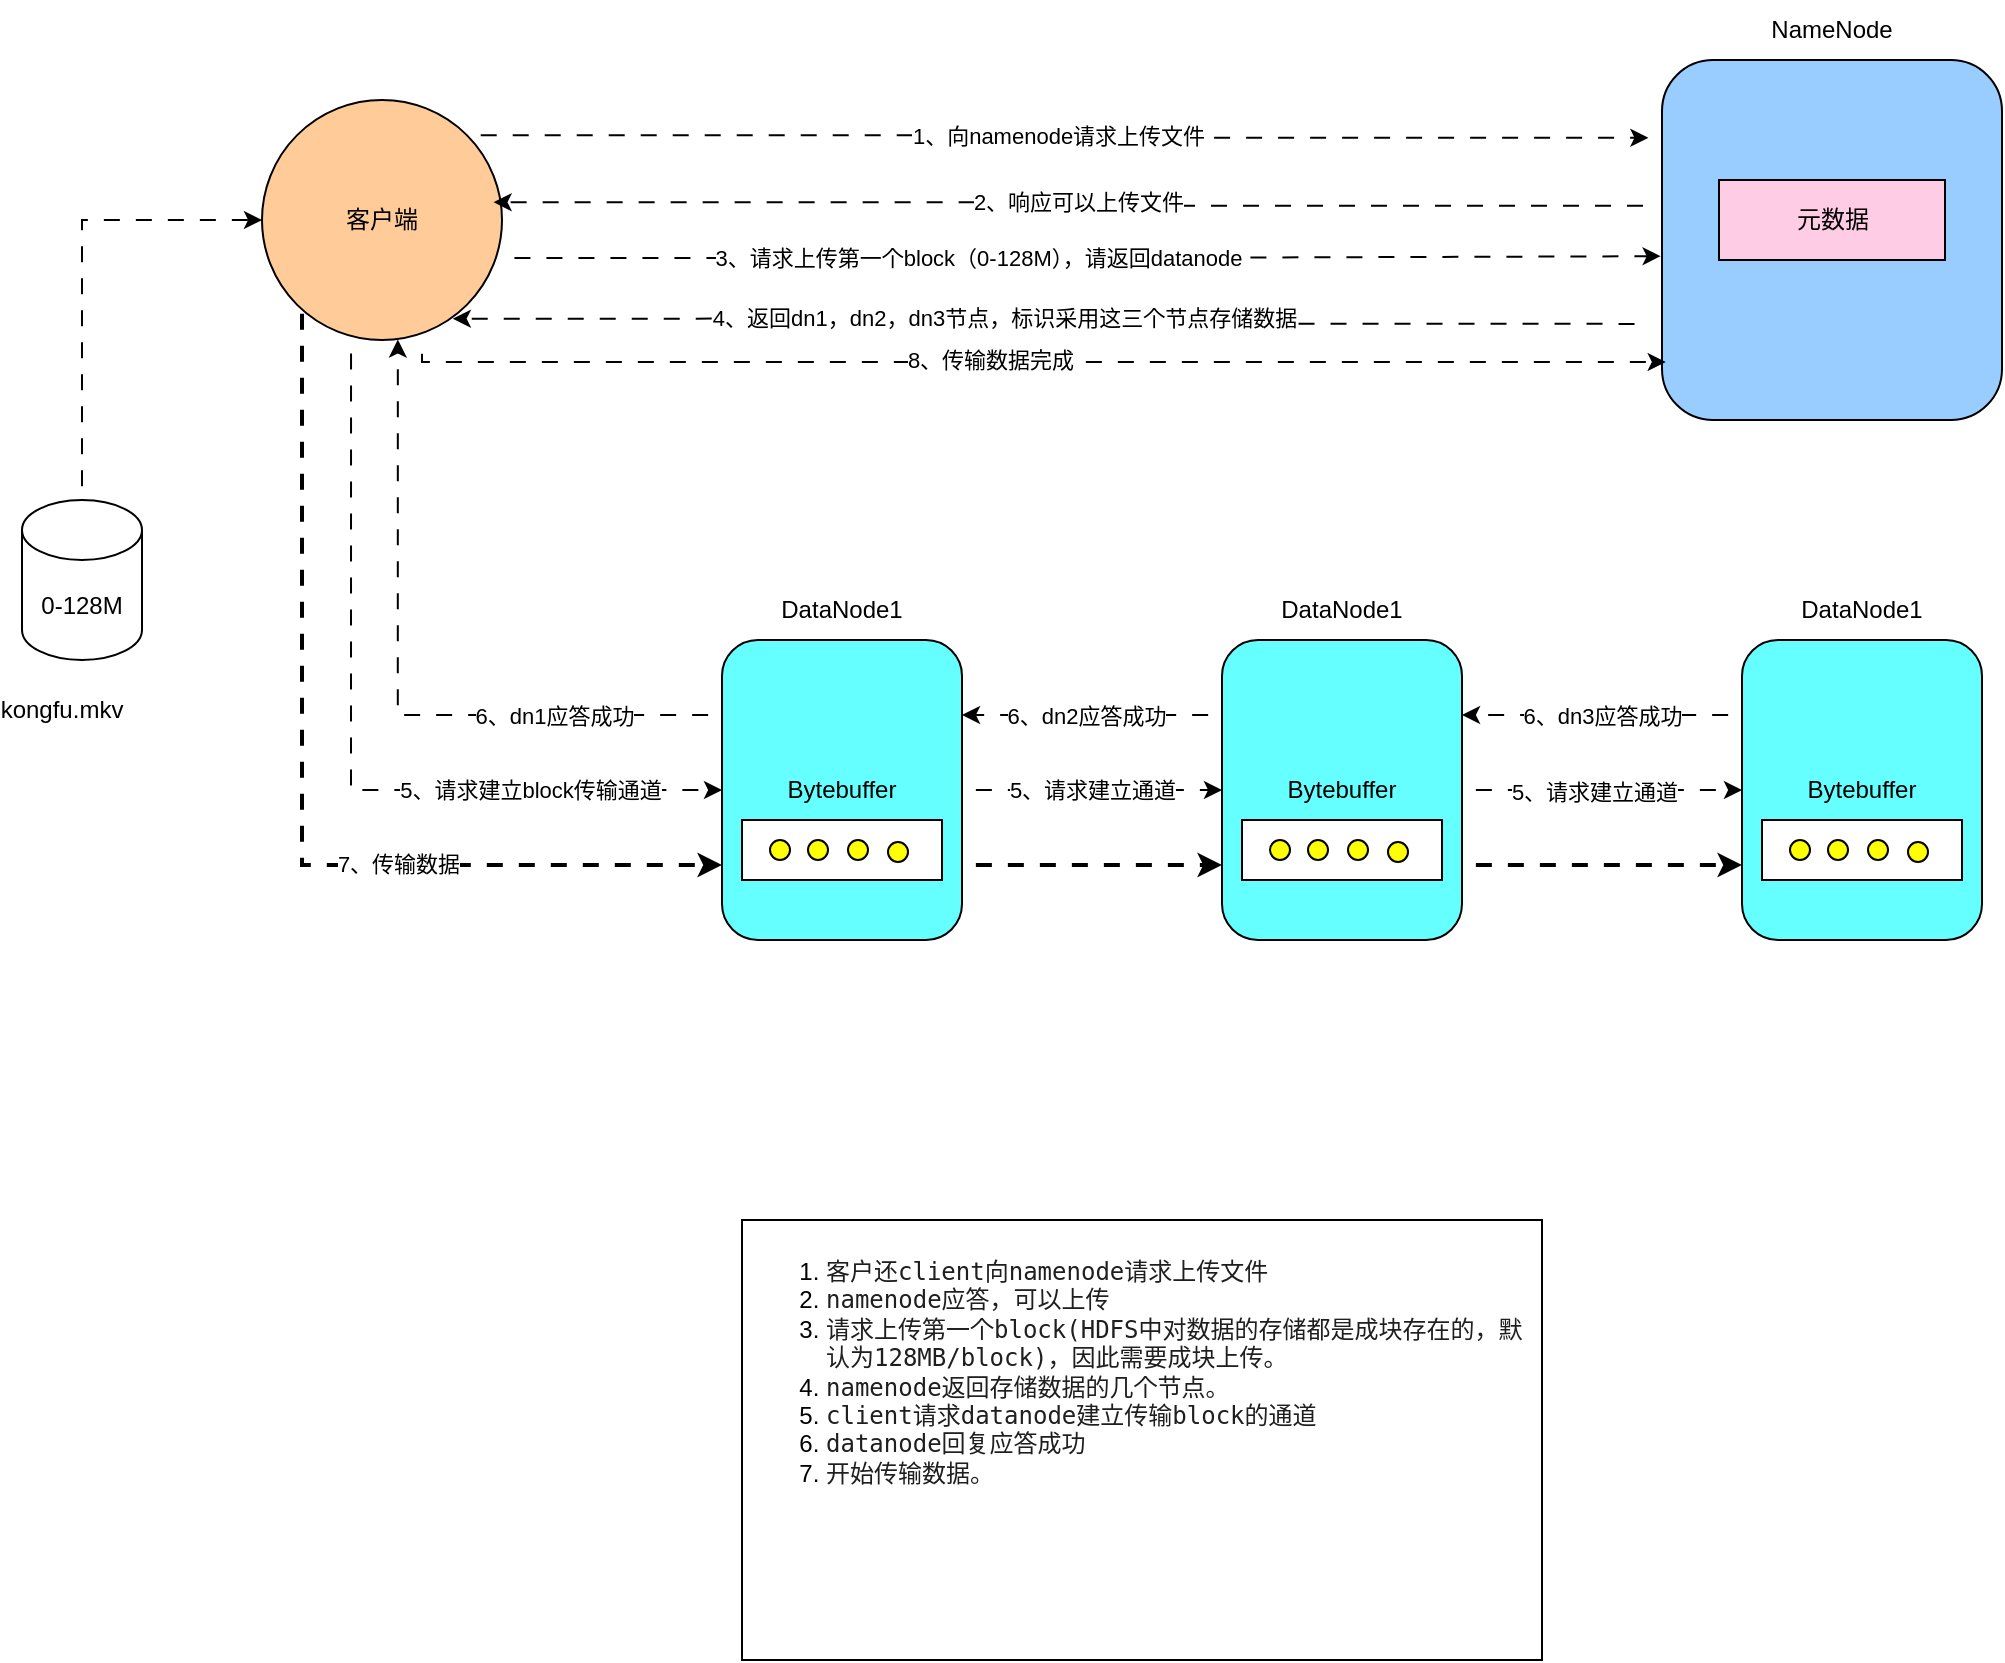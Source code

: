 <mxfile version="24.8.3" pages="4">
  <diagram name="HDFS的写数据流程" id="30qI9tqOHQ6r8G0XzgNk">
    <mxGraphModel dx="1669" dy="635" grid="1" gridSize="10" guides="1" tooltips="1" connect="1" arrows="1" fold="1" page="1" pageScale="1" pageWidth="827" pageHeight="1169" math="0" shadow="0">
      <root>
        <mxCell id="0" />
        <mxCell id="1" parent="0" />
        <mxCell id="wsTgYcDpY_YJnjC_EcBg-48" style="edgeStyle=orthogonalEdgeStyle;rounded=0;orthogonalLoop=1;jettySize=auto;html=1;exitX=0.371;exitY=0.998;exitDx=0;exitDy=0;entryX=0;entryY=0.5;entryDx=0;entryDy=0;flowAnimation=1;exitPerimeter=0;" edge="1" parent="1" source="wsTgYcDpY_YJnjC_EcBg-1" target="wsTgYcDpY_YJnjC_EcBg-13">
          <mxGeometry relative="1" as="geometry" />
        </mxCell>
        <mxCell id="wsTgYcDpY_YJnjC_EcBg-49" value="5、请求建立block传输通道" style="edgeLabel;html=1;align=center;verticalAlign=middle;resizable=0;points=[];" vertex="1" connectable="0" parent="wsTgYcDpY_YJnjC_EcBg-48">
          <mxGeometry x="0.245" y="1" relative="1" as="geometry">
            <mxPoint x="59" y="1" as="offset" />
          </mxGeometry>
        </mxCell>
        <mxCell id="wsTgYcDpY_YJnjC_EcBg-59" style="edgeStyle=orthogonalEdgeStyle;rounded=0;orthogonalLoop=1;jettySize=auto;html=1;exitX=0;exitY=1;exitDx=0;exitDy=0;entryX=0;entryY=0.75;entryDx=0;entryDy=0;flowAnimation=1;strokeWidth=2;" edge="1" parent="1" source="wsTgYcDpY_YJnjC_EcBg-1" target="wsTgYcDpY_YJnjC_EcBg-13">
          <mxGeometry relative="1" as="geometry">
            <Array as="points">
              <mxPoint x="10" y="242" />
              <mxPoint x="10" y="522" />
            </Array>
          </mxGeometry>
        </mxCell>
        <mxCell id="wsTgYcDpY_YJnjC_EcBg-60" value="7、传输数据" style="edgeLabel;html=1;align=center;verticalAlign=middle;resizable=0;points=[];" vertex="1" connectable="0" parent="wsTgYcDpY_YJnjC_EcBg-59">
          <mxGeometry x="0.342" y="1" relative="1" as="geometry">
            <mxPoint as="offset" />
          </mxGeometry>
        </mxCell>
        <mxCell id="wsTgYcDpY_YJnjC_EcBg-1" value="客户端" style="ellipse;whiteSpace=wrap;html=1;aspect=fixed;fillColor=#FFCC99;" vertex="1" parent="1">
          <mxGeometry x="-10" y="140" width="120" height="120" as="geometry" />
        </mxCell>
        <mxCell id="wsTgYcDpY_YJnjC_EcBg-7" value="2、响应可以上传文件" style="edgeStyle=orthogonalEdgeStyle;rounded=0;orthogonalLoop=1;jettySize=auto;html=1;flowAnimation=1;exitX=-0.015;exitY=0.405;exitDx=0;exitDy=0;exitPerimeter=0;entryX=0.965;entryY=0.426;entryDx=0;entryDy=0;entryPerimeter=0;" edge="1" parent="1" source="wsTgYcDpY_YJnjC_EcBg-2" target="wsTgYcDpY_YJnjC_EcBg-1">
          <mxGeometry relative="1" as="geometry">
            <mxPoint x="133" y="200" as="targetPoint" />
          </mxGeometry>
        </mxCell>
        <mxCell id="wsTgYcDpY_YJnjC_EcBg-10" style="edgeStyle=orthogonalEdgeStyle;rounded=0;orthogonalLoop=1;jettySize=auto;html=1;exitX=-0.04;exitY=0.733;exitDx=0;exitDy=0;exitPerimeter=0;entryX=0.795;entryY=0.911;entryDx=0;entryDy=0;entryPerimeter=0;flowAnimation=1;" edge="1" parent="1" source="wsTgYcDpY_YJnjC_EcBg-2" target="wsTgYcDpY_YJnjC_EcBg-1">
          <mxGeometry relative="1" as="geometry">
            <mxPoint x="100" y="259" as="targetPoint" />
          </mxGeometry>
        </mxCell>
        <mxCell id="wsTgYcDpY_YJnjC_EcBg-12" value="4、返回dn1，dn2，dn3节点，标识采用这三个节点存储数据" style="edgeLabel;html=1;align=center;verticalAlign=middle;resizable=0;points=[];" vertex="1" connectable="0" parent="wsTgYcDpY_YJnjC_EcBg-10">
          <mxGeometry x="0.581" y="-1" relative="1" as="geometry">
            <mxPoint x="149" as="offset" />
          </mxGeometry>
        </mxCell>
        <mxCell id="wsTgYcDpY_YJnjC_EcBg-2" value="" style="rounded=1;whiteSpace=wrap;html=1;fillColor=#99CCFF;glass=0;" vertex="1" parent="1">
          <mxGeometry x="690" y="120" width="170" height="180" as="geometry" />
        </mxCell>
        <mxCell id="wsTgYcDpY_YJnjC_EcBg-4" value="NameNode" style="text;html=1;align=center;verticalAlign=middle;whiteSpace=wrap;rounded=0;" vertex="1" parent="1">
          <mxGeometry x="745" y="90" width="60" height="30" as="geometry" />
        </mxCell>
        <mxCell id="wsTgYcDpY_YJnjC_EcBg-5" value="元数据" style="rounded=0;whiteSpace=wrap;html=1;fillColor=#FFCCE6;" vertex="1" parent="1">
          <mxGeometry x="718.5" y="180" width="113" height="40" as="geometry" />
        </mxCell>
        <mxCell id="wsTgYcDpY_YJnjC_EcBg-6" value="1、向namenode请求上传文件" style="edgeStyle=orthogonalEdgeStyle;rounded=0;orthogonalLoop=1;jettySize=auto;html=1;exitX=1;exitY=0;exitDx=0;exitDy=0;flowAnimation=1;entryX=-0.04;entryY=0.216;entryDx=0;entryDy=0;entryPerimeter=0;" edge="1" parent="1" source="wsTgYcDpY_YJnjC_EcBg-1" target="wsTgYcDpY_YJnjC_EcBg-2">
          <mxGeometry relative="1" as="geometry">
            <mxPoint x="630" y="170" as="targetPoint" />
          </mxGeometry>
        </mxCell>
        <mxCell id="wsTgYcDpY_YJnjC_EcBg-8" style="edgeStyle=orthogonalEdgeStyle;rounded=0;orthogonalLoop=1;jettySize=auto;html=1;exitX=0.994;exitY=0.658;exitDx=0;exitDy=0;entryX=-0.004;entryY=0.545;entryDx=0;entryDy=0;entryPerimeter=0;exitPerimeter=0;flowAnimation=1;" edge="1" parent="1" source="wsTgYcDpY_YJnjC_EcBg-1" target="wsTgYcDpY_YJnjC_EcBg-2">
          <mxGeometry relative="1" as="geometry" />
        </mxCell>
        <mxCell id="wsTgYcDpY_YJnjC_EcBg-9" value="3、请求上传第一个block（0-128M），请返回datanode" style="edgeLabel;html=1;align=center;verticalAlign=middle;resizable=0;points=[];" vertex="1" connectable="0" parent="wsTgYcDpY_YJnjC_EcBg-8">
          <mxGeometry x="-0.181" relative="1" as="geometry">
            <mxPoint as="offset" />
          </mxGeometry>
        </mxCell>
        <mxCell id="wsTgYcDpY_YJnjC_EcBg-25" value="" style="group" vertex="1" connectable="0" parent="1">
          <mxGeometry x="220" y="380" width="120" height="180" as="geometry" />
        </mxCell>
        <mxCell id="wsTgYcDpY_YJnjC_EcBg-13" value="" style="rounded=1;whiteSpace=wrap;html=1;fillColor=#66FFFF;" vertex="1" parent="wsTgYcDpY_YJnjC_EcBg-25">
          <mxGeometry y="30" width="120" height="150" as="geometry" />
        </mxCell>
        <mxCell id="wsTgYcDpY_YJnjC_EcBg-14" value="DataNode1" style="text;html=1;align=center;verticalAlign=middle;whiteSpace=wrap;rounded=0;" vertex="1" parent="wsTgYcDpY_YJnjC_EcBg-25">
          <mxGeometry x="30" width="60" height="30" as="geometry" />
        </mxCell>
        <mxCell id="wsTgYcDpY_YJnjC_EcBg-24" value="" style="group" vertex="1" connectable="0" parent="wsTgYcDpY_YJnjC_EcBg-25">
          <mxGeometry x="10" y="90" width="100" height="60" as="geometry" />
        </mxCell>
        <mxCell id="wsTgYcDpY_YJnjC_EcBg-22" value="" style="group" vertex="1" connectable="0" parent="wsTgYcDpY_YJnjC_EcBg-24">
          <mxGeometry y="30" width="100" height="30" as="geometry" />
        </mxCell>
        <mxCell id="wsTgYcDpY_YJnjC_EcBg-15" value="" style="rounded=0;whiteSpace=wrap;html=1;" vertex="1" parent="wsTgYcDpY_YJnjC_EcBg-22">
          <mxGeometry width="100" height="30" as="geometry" />
        </mxCell>
        <mxCell id="wsTgYcDpY_YJnjC_EcBg-16" value="" style="ellipse;whiteSpace=wrap;html=1;aspect=fixed;fillColor=#FFFF00;" vertex="1" parent="wsTgYcDpY_YJnjC_EcBg-22">
          <mxGeometry x="14" y="10" width="10" height="10" as="geometry" />
        </mxCell>
        <mxCell id="wsTgYcDpY_YJnjC_EcBg-17" value="" style="ellipse;whiteSpace=wrap;html=1;aspect=fixed;fillColor=#FFFF00;" vertex="1" parent="wsTgYcDpY_YJnjC_EcBg-22">
          <mxGeometry x="33" y="10" width="10" height="10" as="geometry" />
        </mxCell>
        <mxCell id="wsTgYcDpY_YJnjC_EcBg-18" value="" style="ellipse;whiteSpace=wrap;html=1;aspect=fixed;fillColor=#FFFF00;" vertex="1" parent="wsTgYcDpY_YJnjC_EcBg-22">
          <mxGeometry x="53" y="10" width="10" height="10" as="geometry" />
        </mxCell>
        <mxCell id="wsTgYcDpY_YJnjC_EcBg-19" value="" style="ellipse;whiteSpace=wrap;html=1;aspect=fixed;fillColor=#FFFF00;" vertex="1" parent="wsTgYcDpY_YJnjC_EcBg-22">
          <mxGeometry x="73" y="11" width="10" height="10" as="geometry" />
        </mxCell>
        <mxCell id="wsTgYcDpY_YJnjC_EcBg-23" value="Bytebuffer" style="text;html=1;align=center;verticalAlign=middle;whiteSpace=wrap;rounded=0;" vertex="1" parent="wsTgYcDpY_YJnjC_EcBg-24">
          <mxGeometry x="20" width="60" height="30" as="geometry" />
        </mxCell>
        <mxCell id="wsTgYcDpY_YJnjC_EcBg-26" value="" style="group" vertex="1" connectable="0" parent="1">
          <mxGeometry x="470" y="380" width="120" height="180" as="geometry" />
        </mxCell>
        <mxCell id="wsTgYcDpY_YJnjC_EcBg-27" value="" style="rounded=1;whiteSpace=wrap;html=1;fillColor=#66FFFF;" vertex="1" parent="wsTgYcDpY_YJnjC_EcBg-26">
          <mxGeometry y="30" width="120" height="150" as="geometry" />
        </mxCell>
        <mxCell id="wsTgYcDpY_YJnjC_EcBg-28" value="DataNode1" style="text;html=1;align=center;verticalAlign=middle;whiteSpace=wrap;rounded=0;" vertex="1" parent="wsTgYcDpY_YJnjC_EcBg-26">
          <mxGeometry x="30" width="60" height="30" as="geometry" />
        </mxCell>
        <mxCell id="wsTgYcDpY_YJnjC_EcBg-29" value="" style="group" vertex="1" connectable="0" parent="wsTgYcDpY_YJnjC_EcBg-26">
          <mxGeometry x="10" y="90" width="100" height="60" as="geometry" />
        </mxCell>
        <mxCell id="wsTgYcDpY_YJnjC_EcBg-30" value="" style="group" vertex="1" connectable="0" parent="wsTgYcDpY_YJnjC_EcBg-29">
          <mxGeometry y="30" width="100" height="30" as="geometry" />
        </mxCell>
        <mxCell id="wsTgYcDpY_YJnjC_EcBg-31" value="" style="rounded=0;whiteSpace=wrap;html=1;" vertex="1" parent="wsTgYcDpY_YJnjC_EcBg-30">
          <mxGeometry width="100" height="30" as="geometry" />
        </mxCell>
        <mxCell id="wsTgYcDpY_YJnjC_EcBg-32" value="" style="ellipse;whiteSpace=wrap;html=1;aspect=fixed;fillColor=#FFFF00;" vertex="1" parent="wsTgYcDpY_YJnjC_EcBg-30">
          <mxGeometry x="14" y="10" width="10" height="10" as="geometry" />
        </mxCell>
        <mxCell id="wsTgYcDpY_YJnjC_EcBg-33" value="" style="ellipse;whiteSpace=wrap;html=1;aspect=fixed;fillColor=#FFFF00;" vertex="1" parent="wsTgYcDpY_YJnjC_EcBg-30">
          <mxGeometry x="33" y="10" width="10" height="10" as="geometry" />
        </mxCell>
        <mxCell id="wsTgYcDpY_YJnjC_EcBg-34" value="" style="ellipse;whiteSpace=wrap;html=1;aspect=fixed;fillColor=#FFFF00;" vertex="1" parent="wsTgYcDpY_YJnjC_EcBg-30">
          <mxGeometry x="53" y="10" width="10" height="10" as="geometry" />
        </mxCell>
        <mxCell id="wsTgYcDpY_YJnjC_EcBg-35" value="" style="ellipse;whiteSpace=wrap;html=1;aspect=fixed;fillColor=#FFFF00;" vertex="1" parent="wsTgYcDpY_YJnjC_EcBg-30">
          <mxGeometry x="73" y="11" width="10" height="10" as="geometry" />
        </mxCell>
        <mxCell id="wsTgYcDpY_YJnjC_EcBg-36" value="Bytebuffer" style="text;html=1;align=center;verticalAlign=middle;whiteSpace=wrap;rounded=0;" vertex="1" parent="wsTgYcDpY_YJnjC_EcBg-29">
          <mxGeometry x="20" width="60" height="30" as="geometry" />
        </mxCell>
        <mxCell id="wsTgYcDpY_YJnjC_EcBg-37" value="" style="group" vertex="1" connectable="0" parent="1">
          <mxGeometry x="730" y="380" width="120" height="180" as="geometry" />
        </mxCell>
        <mxCell id="wsTgYcDpY_YJnjC_EcBg-38" value="" style="rounded=1;whiteSpace=wrap;html=1;fillColor=#66FFFF;" vertex="1" parent="wsTgYcDpY_YJnjC_EcBg-37">
          <mxGeometry y="30" width="120" height="150" as="geometry" />
        </mxCell>
        <mxCell id="wsTgYcDpY_YJnjC_EcBg-39" value="DataNode1" style="text;html=1;align=center;verticalAlign=middle;whiteSpace=wrap;rounded=0;" vertex="1" parent="wsTgYcDpY_YJnjC_EcBg-37">
          <mxGeometry x="30" width="60" height="30" as="geometry" />
        </mxCell>
        <mxCell id="wsTgYcDpY_YJnjC_EcBg-40" value="" style="group" vertex="1" connectable="0" parent="wsTgYcDpY_YJnjC_EcBg-37">
          <mxGeometry x="10" y="90" width="100" height="60" as="geometry" />
        </mxCell>
        <mxCell id="wsTgYcDpY_YJnjC_EcBg-41" value="" style="group" vertex="1" connectable="0" parent="wsTgYcDpY_YJnjC_EcBg-40">
          <mxGeometry y="30" width="100" height="30" as="geometry" />
        </mxCell>
        <mxCell id="wsTgYcDpY_YJnjC_EcBg-42" value="" style="rounded=0;whiteSpace=wrap;html=1;" vertex="1" parent="wsTgYcDpY_YJnjC_EcBg-41">
          <mxGeometry width="100" height="30" as="geometry" />
        </mxCell>
        <mxCell id="wsTgYcDpY_YJnjC_EcBg-43" value="" style="ellipse;whiteSpace=wrap;html=1;aspect=fixed;fillColor=#FFFF00;" vertex="1" parent="wsTgYcDpY_YJnjC_EcBg-41">
          <mxGeometry x="14" y="10" width="10" height="10" as="geometry" />
        </mxCell>
        <mxCell id="wsTgYcDpY_YJnjC_EcBg-44" value="" style="ellipse;whiteSpace=wrap;html=1;aspect=fixed;fillColor=#FFFF00;" vertex="1" parent="wsTgYcDpY_YJnjC_EcBg-41">
          <mxGeometry x="33" y="10" width="10" height="10" as="geometry" />
        </mxCell>
        <mxCell id="wsTgYcDpY_YJnjC_EcBg-45" value="" style="ellipse;whiteSpace=wrap;html=1;aspect=fixed;fillColor=#FFFF00;" vertex="1" parent="wsTgYcDpY_YJnjC_EcBg-41">
          <mxGeometry x="53" y="10" width="10" height="10" as="geometry" />
        </mxCell>
        <mxCell id="wsTgYcDpY_YJnjC_EcBg-46" value="" style="ellipse;whiteSpace=wrap;html=1;aspect=fixed;fillColor=#FFFF00;" vertex="1" parent="wsTgYcDpY_YJnjC_EcBg-41">
          <mxGeometry x="73" y="11" width="10" height="10" as="geometry" />
        </mxCell>
        <mxCell id="wsTgYcDpY_YJnjC_EcBg-47" value="Bytebuffer" style="text;html=1;align=center;verticalAlign=middle;whiteSpace=wrap;rounded=0;" vertex="1" parent="wsTgYcDpY_YJnjC_EcBg-40">
          <mxGeometry x="20" width="60" height="30" as="geometry" />
        </mxCell>
        <mxCell id="wsTgYcDpY_YJnjC_EcBg-50" value="5、请求建立通道" style="edgeStyle=orthogonalEdgeStyle;rounded=0;orthogonalLoop=1;jettySize=auto;html=1;exitX=1;exitY=0.5;exitDx=0;exitDy=0;entryX=0;entryY=0.5;entryDx=0;entryDy=0;flowAnimation=1;" edge="1" parent="1" source="wsTgYcDpY_YJnjC_EcBg-13" target="wsTgYcDpY_YJnjC_EcBg-27">
          <mxGeometry relative="1" as="geometry" />
        </mxCell>
        <mxCell id="wsTgYcDpY_YJnjC_EcBg-51" style="edgeStyle=orthogonalEdgeStyle;rounded=0;orthogonalLoop=1;jettySize=auto;html=1;exitX=1;exitY=0.5;exitDx=0;exitDy=0;entryX=0;entryY=0.5;entryDx=0;entryDy=0;flowAnimation=1;" edge="1" parent="1" source="wsTgYcDpY_YJnjC_EcBg-27" target="wsTgYcDpY_YJnjC_EcBg-38">
          <mxGeometry relative="1" as="geometry" />
        </mxCell>
        <mxCell id="wsTgYcDpY_YJnjC_EcBg-52" value="5、请求建立通道" style="edgeLabel;html=1;align=center;verticalAlign=middle;resizable=0;points=[];" vertex="1" connectable="0" parent="wsTgYcDpY_YJnjC_EcBg-51">
          <mxGeometry x="-0.054" y="-1" relative="1" as="geometry">
            <mxPoint as="offset" />
          </mxGeometry>
        </mxCell>
        <mxCell id="wsTgYcDpY_YJnjC_EcBg-53" style="edgeStyle=orthogonalEdgeStyle;rounded=0;orthogonalLoop=1;jettySize=auto;html=1;exitX=0;exitY=0.25;exitDx=0;exitDy=0;entryX=0.566;entryY=0.998;entryDx=0;entryDy=0;entryPerimeter=0;flowAnimation=1;" edge="1" parent="1" source="wsTgYcDpY_YJnjC_EcBg-13" target="wsTgYcDpY_YJnjC_EcBg-1">
          <mxGeometry relative="1" as="geometry" />
        </mxCell>
        <mxCell id="wsTgYcDpY_YJnjC_EcBg-54" value="6、dn1应答成功" style="edgeLabel;html=1;align=center;verticalAlign=middle;resizable=0;points=[];" vertex="1" connectable="0" parent="wsTgYcDpY_YJnjC_EcBg-53">
          <mxGeometry x="-0.325" relative="1" as="geometry">
            <mxPoint x="34" as="offset" />
          </mxGeometry>
        </mxCell>
        <mxCell id="wsTgYcDpY_YJnjC_EcBg-55" style="edgeStyle=orthogonalEdgeStyle;rounded=0;orthogonalLoop=1;jettySize=auto;html=1;exitX=0;exitY=0.25;exitDx=0;exitDy=0;entryX=1;entryY=0.25;entryDx=0;entryDy=0;flowAnimation=1;" edge="1" parent="1" source="wsTgYcDpY_YJnjC_EcBg-27" target="wsTgYcDpY_YJnjC_EcBg-13">
          <mxGeometry relative="1" as="geometry" />
        </mxCell>
        <mxCell id="wsTgYcDpY_YJnjC_EcBg-56" value="6、dn2应答成功" style="edgeLabel;html=1;align=center;verticalAlign=middle;resizable=0;points=[];" vertex="1" connectable="0" parent="wsTgYcDpY_YJnjC_EcBg-55">
          <mxGeometry x="0.055" relative="1" as="geometry">
            <mxPoint as="offset" />
          </mxGeometry>
        </mxCell>
        <mxCell id="wsTgYcDpY_YJnjC_EcBg-57" style="edgeStyle=orthogonalEdgeStyle;rounded=0;orthogonalLoop=1;jettySize=auto;html=1;exitX=0;exitY=0.25;exitDx=0;exitDy=0;entryX=1;entryY=0.25;entryDx=0;entryDy=0;flowAnimation=1;" edge="1" parent="1" source="wsTgYcDpY_YJnjC_EcBg-38" target="wsTgYcDpY_YJnjC_EcBg-27">
          <mxGeometry relative="1" as="geometry" />
        </mxCell>
        <mxCell id="wsTgYcDpY_YJnjC_EcBg-58" value="6、dn3应答成功" style="edgeLabel;html=1;align=center;verticalAlign=middle;resizable=0;points=[];" vertex="1" connectable="0" parent="wsTgYcDpY_YJnjC_EcBg-57">
          <mxGeometry x="0.004" relative="1" as="geometry">
            <mxPoint as="offset" />
          </mxGeometry>
        </mxCell>
        <mxCell id="wsTgYcDpY_YJnjC_EcBg-61" style="edgeStyle=orthogonalEdgeStyle;rounded=0;orthogonalLoop=1;jettySize=auto;html=1;exitX=1;exitY=0.75;exitDx=0;exitDy=0;entryX=0;entryY=0.75;entryDx=0;entryDy=0;flowAnimation=1;strokeWidth=2;" edge="1" parent="1" source="wsTgYcDpY_YJnjC_EcBg-13" target="wsTgYcDpY_YJnjC_EcBg-27">
          <mxGeometry relative="1" as="geometry" />
        </mxCell>
        <mxCell id="wsTgYcDpY_YJnjC_EcBg-62" style="edgeStyle=orthogonalEdgeStyle;rounded=0;orthogonalLoop=1;jettySize=auto;html=1;exitX=1;exitY=0.75;exitDx=0;exitDy=0;entryX=0;entryY=0.75;entryDx=0;entryDy=0;flowAnimation=1;strokeWidth=2;" edge="1" parent="1" source="wsTgYcDpY_YJnjC_EcBg-27" target="wsTgYcDpY_YJnjC_EcBg-38">
          <mxGeometry relative="1" as="geometry" />
        </mxCell>
        <mxCell id="wsTgYcDpY_YJnjC_EcBg-65" style="edgeStyle=orthogonalEdgeStyle;rounded=0;orthogonalLoop=1;jettySize=auto;html=1;entryX=0.011;entryY=0.839;entryDx=0;entryDy=0;entryPerimeter=0;flowAnimation=1;" edge="1" parent="1" target="wsTgYcDpY_YJnjC_EcBg-2">
          <mxGeometry relative="1" as="geometry">
            <mxPoint x="70" y="260" as="sourcePoint" />
            <Array as="points">
              <mxPoint x="70" y="271" />
            </Array>
          </mxGeometry>
        </mxCell>
        <mxCell id="wsTgYcDpY_YJnjC_EcBg-66" value="8、传输数据完成" style="edgeLabel;html=1;align=center;verticalAlign=middle;resizable=0;points=[];" vertex="1" connectable="0" parent="wsTgYcDpY_YJnjC_EcBg-65">
          <mxGeometry x="-0.069" y="1" relative="1" as="geometry">
            <mxPoint as="offset" />
          </mxGeometry>
        </mxCell>
        <mxCell id="wsTgYcDpY_YJnjC_EcBg-68" value="&lt;ol&gt;&lt;li&gt;&lt;span style=&quot;color: rgb(31, 31, 31); font-family: monospace; white-space-collapse: preserve; background-color: rgb(255, 255, 255);&quot;&gt;客户还client向namenode请求上传文件&lt;/span&gt;&lt;/li&gt;&lt;li&gt;&lt;span style=&quot;color: rgb(31, 31, 31); font-family: monospace; white-space-collapse: preserve; background-color: rgb(255, 255, 255);&quot;&gt;namenode应答，可以上传&lt;/span&gt;&lt;/li&gt;&lt;li&gt;&lt;span style=&quot;color: rgb(31, 31, 31); font-family: monospace; white-space-collapse: preserve; background-color: rgb(255, 255, 255);&quot;&gt;请求上传第一个block(HDFS中对数据的存储都是成块存在的，默认为128MB/block)，因此需要成块上传。&lt;/span&gt;&lt;/li&gt;&lt;li&gt;&lt;span style=&quot;color: rgb(31, 31, 31); font-family: monospace; white-space-collapse: preserve; background-color: rgb(255, 255, 255);&quot;&gt;namenode返回存储数据的几个节点。&lt;/span&gt;&lt;/li&gt;&lt;li&gt;&lt;span style=&quot;color: rgb(31, 31, 31); font-family: monospace; white-space-collapse: preserve; background-color: rgb(255, 255, 255);&quot;&gt;client请求datanode建立传输block的通道&lt;/span&gt;&lt;/li&gt;&lt;li&gt;&lt;span style=&quot;color: rgb(31, 31, 31); font-family: monospace; white-space-collapse: preserve; background-color: rgb(255, 255, 255);&quot;&gt;datanode回复应答成功&lt;/span&gt;&lt;/li&gt;&lt;li&gt;&lt;span style=&quot;color: rgb(31, 31, 31); font-family: monospace; white-space-collapse: preserve; background-color: rgb(255, 255, 255);&quot;&gt;开始传输数据。&lt;/span&gt;&lt;/li&gt;&lt;/ol&gt;" style="rounded=0;whiteSpace=wrap;html=1;align=left;verticalAlign=top;" vertex="1" parent="1">
          <mxGeometry x="230" y="700" width="400" height="220" as="geometry" />
        </mxCell>
        <mxCell id="vX-ApJSKbwfmNeFZAbA2-3" style="edgeStyle=orthogonalEdgeStyle;rounded=0;orthogonalLoop=1;jettySize=auto;html=1;exitX=0.5;exitY=0;exitDx=0;exitDy=0;exitPerimeter=0;entryX=0;entryY=0.5;entryDx=0;entryDy=0;flowAnimation=1;" edge="1" parent="1" source="vX-ApJSKbwfmNeFZAbA2-1" target="wsTgYcDpY_YJnjC_EcBg-1">
          <mxGeometry relative="1" as="geometry" />
        </mxCell>
        <mxCell id="vX-ApJSKbwfmNeFZAbA2-1" value="0-128M" style="shape=cylinder3;whiteSpace=wrap;html=1;boundedLbl=1;backgroundOutline=1;size=15;" vertex="1" parent="1">
          <mxGeometry x="-130" y="340" width="60" height="80" as="geometry" />
        </mxCell>
        <mxCell id="vX-ApJSKbwfmNeFZAbA2-2" value="kongfu.mkv" style="text;html=1;align=center;verticalAlign=middle;whiteSpace=wrap;rounded=0;" vertex="1" parent="1">
          <mxGeometry x="-140" y="430" width="60" height="30" as="geometry" />
        </mxCell>
      </root>
    </mxGraphModel>
  </diagram>
  <diagram id="ITu3VZeaD_9h_fFYPMyV" name="HDFS读数据流程">
    <mxGraphModel dx="1795" dy="730" grid="1" gridSize="10" guides="1" tooltips="1" connect="1" arrows="1" fold="1" page="1" pageScale="1" pageWidth="827" pageHeight="1169" math="0" shadow="0">
      <root>
        <mxCell id="0" />
        <mxCell id="1" parent="0" />
        <mxCell id="vjH1uIrPbXN-jgsNAaKs-26" style="edgeStyle=orthogonalEdgeStyle;rounded=0;orthogonalLoop=1;jettySize=auto;html=1;exitX=0.5;exitY=1;exitDx=0;exitDy=0;entryX=0;entryY=0.5;entryDx=0;entryDy=0;flowAnimation=1;" edge="1" parent="1" source="uXtGGjbUm-yFPHU-ePEq-1" target="vjH1uIrPbXN-jgsNAaKs-2">
          <mxGeometry relative="1" as="geometry" />
        </mxCell>
        <mxCell id="vjH1uIrPbXN-jgsNAaKs-27" value="3、请求读数据blk_1" style="edgeLabel;html=1;align=center;verticalAlign=middle;resizable=0;points=[];" vertex="1" connectable="0" parent="vjH1uIrPbXN-jgsNAaKs-26">
          <mxGeometry x="0.487" y="-1" relative="1" as="geometry">
            <mxPoint x="11" y="-6" as="offset" />
          </mxGeometry>
        </mxCell>
        <mxCell id="vjH1uIrPbXN-jgsNAaKs-31" style="edgeStyle=orthogonalEdgeStyle;rounded=0;orthogonalLoop=1;jettySize=auto;html=1;exitX=1;exitY=1;exitDx=0;exitDy=0;entryX=0;entryY=0.25;entryDx=0;entryDy=0;flowAnimation=1;" edge="1" parent="1" source="uXtGGjbUm-yFPHU-ePEq-1" target="vjH1uIrPbXN-jgsNAaKs-16">
          <mxGeometry relative="1" as="geometry">
            <Array as="points">
              <mxPoint x="370" y="240" />
              <mxPoint x="370" y="438" />
            </Array>
          </mxGeometry>
        </mxCell>
        <mxCell id="vjH1uIrPbXN-jgsNAaKs-32" value="5、请求读数据blk_2" style="edgeLabel;html=1;align=center;verticalAlign=middle;resizable=0;points=[];" vertex="1" connectable="0" parent="vjH1uIrPbXN-jgsNAaKs-31">
          <mxGeometry x="0.257" relative="1" as="geometry">
            <mxPoint x="50" y="91" as="offset" />
          </mxGeometry>
        </mxCell>
        <mxCell id="uXtGGjbUm-yFPHU-ePEq-1" value="客户端" style="ellipse;whiteSpace=wrap;html=1;aspect=fixed;fillColor=#FFCC99;" vertex="1" parent="1">
          <mxGeometry x="-20" y="120" width="140" height="140" as="geometry" />
        </mxCell>
        <mxCell id="OkiI32mgPTWYSabBzV8b-1" value="" style="rounded=1;whiteSpace=wrap;html=1;fillColor=#CCE5FF;" vertex="1" parent="1">
          <mxGeometry x="480" y="120" width="270" height="160" as="geometry" />
        </mxCell>
        <mxCell id="vjH1uIrPbXN-jgsNAaKs-20" style="edgeStyle=orthogonalEdgeStyle;rounded=0;orthogonalLoop=1;jettySize=auto;html=1;exitX=0.5;exitY=0;exitDx=0;exitDy=0;exitPerimeter=0;entryX=0;entryY=0.5;entryDx=0;entryDy=0;flowAnimation=1;" edge="1" parent="1" source="OkiI32mgPTWYSabBzV8b-2" target="uXtGGjbUm-yFPHU-ePEq-1">
          <mxGeometry relative="1" as="geometry" />
        </mxCell>
        <mxCell id="OkiI32mgPTWYSabBzV8b-2" value="0-128M" style="shape=cylinder3;whiteSpace=wrap;html=1;boundedLbl=1;backgroundOutline=1;size=15;" vertex="1" parent="1">
          <mxGeometry x="-130" y="340" width="60" height="80" as="geometry" />
        </mxCell>
        <mxCell id="OkiI32mgPTWYSabBzV8b-3" value="1、请求下载文件/user/bduser/kongfu.mkv" style="edgeStyle=orthogonalEdgeStyle;rounded=0;orthogonalLoop=1;jettySize=auto;html=1;exitX=1;exitY=0;exitDx=0;exitDy=0;entryX=-0.008;entryY=0.125;entryDx=0;entryDy=0;entryPerimeter=0;flowAnimation=1;" edge="1" parent="1" source="uXtGGjbUm-yFPHU-ePEq-1" target="OkiI32mgPTWYSabBzV8b-1">
          <mxGeometry relative="1" as="geometry" />
        </mxCell>
        <mxCell id="OkiI32mgPTWYSabBzV8b-4" value="2、返回目标文件的元数据" style="edgeStyle=orthogonalEdgeStyle;rounded=0;orthogonalLoop=1;jettySize=auto;html=1;exitX=0;exitY=0.5;exitDx=0;exitDy=0;entryX=1.014;entryY=0.571;entryDx=0;entryDy=0;entryPerimeter=0;flowAnimation=1;" edge="1" parent="1" source="OkiI32mgPTWYSabBzV8b-1" target="uXtGGjbUm-yFPHU-ePEq-1">
          <mxGeometry relative="1" as="geometry" />
        </mxCell>
        <mxCell id="OkiI32mgPTWYSabBzV8b-5" value="NameNode" style="text;html=1;align=center;verticalAlign=middle;whiteSpace=wrap;rounded=0;" vertex="1" parent="1">
          <mxGeometry x="585" y="120" width="60" height="30" as="geometry" />
        </mxCell>
        <mxCell id="OkiI32mgPTWYSabBzV8b-6" value="元数据&lt;div&gt;/user/bduser/kongfu.mkv&lt;/div&gt;&lt;div&gt;{[blk_1,blk_2],[blk_1,blk_2],[blk_1,blk_2]}&lt;/div&gt;" style="rounded=0;whiteSpace=wrap;html=1;verticalAlign=top;fillColor=#FF99CC;" vertex="1" parent="1">
          <mxGeometry x="500" y="200" width="230" height="60" as="geometry" />
        </mxCell>
        <mxCell id="vjH1uIrPbXN-jgsNAaKs-14" value="" style="group" vertex="1" connectable="0" parent="1">
          <mxGeometry x="190" y="400" width="120" height="150" as="geometry" />
        </mxCell>
        <mxCell id="vjH1uIrPbXN-jgsNAaKs-2" value="" style="rounded=1;whiteSpace=wrap;html=1;fillColor=#66FFFF;container=0;" vertex="1" parent="vjH1uIrPbXN-jgsNAaKs-14">
          <mxGeometry width="120" height="150" as="geometry" />
        </mxCell>
        <mxCell id="vjH1uIrPbXN-jgsNAaKs-3" value="DataNode1" style="text;html=1;align=center;verticalAlign=middle;whiteSpace=wrap;rounded=0;container=0;" vertex="1" parent="vjH1uIrPbXN-jgsNAaKs-14">
          <mxGeometry x="30" width="60" height="30" as="geometry" />
        </mxCell>
        <mxCell id="vjH1uIrPbXN-jgsNAaKs-6" value="7 blk_1" style="rounded=0;whiteSpace=wrap;html=1;container=0;" vertex="1" parent="vjH1uIrPbXN-jgsNAaKs-14">
          <mxGeometry x="10" y="70" width="100" height="30" as="geometry" />
        </mxCell>
        <mxCell id="vjH1uIrPbXN-jgsNAaKs-12" value="7 blk_2" style="rounded=0;whiteSpace=wrap;html=1;container=0;" vertex="1" parent="vjH1uIrPbXN-jgsNAaKs-14">
          <mxGeometry x="10" y="110" width="100" height="30" as="geometry" />
        </mxCell>
        <mxCell id="vjH1uIrPbXN-jgsNAaKs-15" value="" style="group" vertex="1" connectable="0" parent="1">
          <mxGeometry x="490" y="400" width="120" height="150" as="geometry" />
        </mxCell>
        <mxCell id="vjH1uIrPbXN-jgsNAaKs-16" value="" style="rounded=1;whiteSpace=wrap;html=1;fillColor=#66FFFF;container=0;" vertex="1" parent="vjH1uIrPbXN-jgsNAaKs-15">
          <mxGeometry width="120" height="150" as="geometry" />
        </mxCell>
        <mxCell id="vjH1uIrPbXN-jgsNAaKs-17" value="DataNode2" style="text;html=1;align=center;verticalAlign=middle;whiteSpace=wrap;rounded=0;container=0;" vertex="1" parent="vjH1uIrPbXN-jgsNAaKs-15">
          <mxGeometry x="30" width="60" height="30" as="geometry" />
        </mxCell>
        <mxCell id="vjH1uIrPbXN-jgsNAaKs-18" value="7 blk_1" style="rounded=0;whiteSpace=wrap;html=1;container=0;" vertex="1" parent="vjH1uIrPbXN-jgsNAaKs-15">
          <mxGeometry x="10" y="70" width="100" height="30" as="geometry" />
        </mxCell>
        <mxCell id="vjH1uIrPbXN-jgsNAaKs-19" value="7 blk_2" style="rounded=0;whiteSpace=wrap;html=1;container=0;" vertex="1" parent="vjH1uIrPbXN-jgsNAaKs-15">
          <mxGeometry x="10" y="110" width="100" height="30" as="geometry" />
        </mxCell>
        <mxCell id="vjH1uIrPbXN-jgsNAaKs-21" value="" style="group" vertex="1" connectable="0" parent="1">
          <mxGeometry x="680" y="390" width="120" height="150" as="geometry" />
        </mxCell>
        <mxCell id="vjH1uIrPbXN-jgsNAaKs-22" value="" style="rounded=1;whiteSpace=wrap;html=1;fillColor=#66FFFF;container=0;" vertex="1" parent="vjH1uIrPbXN-jgsNAaKs-21">
          <mxGeometry width="120" height="150" as="geometry" />
        </mxCell>
        <mxCell id="vjH1uIrPbXN-jgsNAaKs-23" value="DataNode2" style="text;html=1;align=center;verticalAlign=middle;whiteSpace=wrap;rounded=0;container=0;" vertex="1" parent="vjH1uIrPbXN-jgsNAaKs-21">
          <mxGeometry x="30" width="60" height="30" as="geometry" />
        </mxCell>
        <mxCell id="vjH1uIrPbXN-jgsNAaKs-24" value="7 blk_1" style="rounded=0;whiteSpace=wrap;html=1;container=0;" vertex="1" parent="vjH1uIrPbXN-jgsNAaKs-21">
          <mxGeometry x="10" y="70" width="100" height="30" as="geometry" />
        </mxCell>
        <mxCell id="vjH1uIrPbXN-jgsNAaKs-25" value="7 blk_2" style="rounded=0;whiteSpace=wrap;html=1;container=0;" vertex="1" parent="vjH1uIrPbXN-jgsNAaKs-21">
          <mxGeometry x="10" y="110" width="100" height="30" as="geometry" />
        </mxCell>
        <mxCell id="vjH1uIrPbXN-jgsNAaKs-28" style="edgeStyle=orthogonalEdgeStyle;rounded=0;orthogonalLoop=1;jettySize=auto;html=1;exitX=0;exitY=0.75;exitDx=0;exitDy=0;entryX=0.271;entryY=0.993;entryDx=0;entryDy=0;entryPerimeter=0;flowAnimation=1;" edge="1" parent="1" source="vjH1uIrPbXN-jgsNAaKs-2" target="uXtGGjbUm-yFPHU-ePEq-1">
          <mxGeometry relative="1" as="geometry" />
        </mxCell>
        <mxCell id="vjH1uIrPbXN-jgsNAaKs-29" value="4、传输数据" style="edgeLabel;html=1;align=center;verticalAlign=middle;resizable=0;points=[];" vertex="1" connectable="0" parent="vjH1uIrPbXN-jgsNAaKs-28">
          <mxGeometry x="-0.601" relative="1" as="geometry">
            <mxPoint as="offset" />
          </mxGeometry>
        </mxCell>
        <mxCell id="vjH1uIrPbXN-jgsNAaKs-30" value="kongfu.mkv" style="text;html=1;align=center;verticalAlign=middle;whiteSpace=wrap;rounded=0;" vertex="1" parent="1">
          <mxGeometry x="-140" y="430" width="60" height="30" as="geometry" />
        </mxCell>
        <mxCell id="vjH1uIrPbXN-jgsNAaKs-33" style="edgeStyle=orthogonalEdgeStyle;rounded=0;orthogonalLoop=1;jettySize=auto;html=1;exitX=0;exitY=0.5;exitDx=0;exitDy=0;entryX=0.757;entryY=0.95;entryDx=0;entryDy=0;entryPerimeter=0;flowAnimation=1;" edge="1" parent="1" source="vjH1uIrPbXN-jgsNAaKs-16" target="uXtGGjbUm-yFPHU-ePEq-1">
          <mxGeometry relative="1" as="geometry">
            <Array as="points">
              <mxPoint x="340" y="475" />
              <mxPoint x="340" y="253" />
            </Array>
          </mxGeometry>
        </mxCell>
        <mxCell id="vjH1uIrPbXN-jgsNAaKs-34" value="6、传输数据" style="edgeLabel;html=1;align=center;verticalAlign=middle;resizable=0;points=[];" vertex="1" connectable="0" parent="vjH1uIrPbXN-jgsNAaKs-33">
          <mxGeometry x="-0.754" relative="1" as="geometry">
            <mxPoint as="offset" />
          </mxGeometry>
        </mxCell>
        <mxCell id="n2Bi1-5VWXgMAPiwylTK-1" value="&lt;ol&gt;&lt;li&gt;客户端client通过DistributedFileSystem向NameNode请求下载文件，NameNode通过查询元数据，查找文件块所在的DataNode地址。&lt;/li&gt;&lt;li&gt;挑选一台DataNode（就近原则，然后随机）服务器，请求读取数据&lt;/li&gt;&lt;li&gt;DataNode开始传输数据给客户端（从磁盘里面读取数据输入流，以Packet为单位来做校验）&lt;/li&gt;&lt;li&gt;客户端以Packet为单位接收，现在本地缓存，然后写入目标文件&lt;/li&gt;&lt;/ol&gt;" style="shape=document;whiteSpace=wrap;html=1;boundedLbl=1;fillColor=#FFB366;verticalAlign=top;align=left;" vertex="1" parent="1">
          <mxGeometry x="200" y="710" width="450" height="290" as="geometry" />
        </mxCell>
      </root>
    </mxGraphModel>
  </diagram>
  <diagram id="PKZmH83GFj3ciPmGajGF" name="NameNode工作原理">
    <mxGraphModel dx="1139" dy="859" grid="1" gridSize="10" guides="1" tooltips="1" connect="1" arrows="1" fold="1" page="1" pageScale="1" pageWidth="827" pageHeight="1169" background="none" math="0" shadow="0">
      <root>
        <mxCell id="0" />
        <mxCell id="1" parent="0" />
        <mxCell id="xvp_xR8EVowD_0dAFAc9-19" value="" style="rounded=1;whiteSpace=wrap;html=1;strokeColor=#66CC00;strokeWidth=2;" vertex="1" parent="1">
          <mxGeometry x="960" y="30" width="420" height="600" as="geometry" />
        </mxCell>
        <mxCell id="xvp_xR8EVowD_0dAFAc9-15" style="edgeStyle=orthogonalEdgeStyle;rounded=0;orthogonalLoop=1;jettySize=auto;html=1;exitX=0.5;exitY=1;exitDx=0;exitDy=0;entryX=0;entryY=0.5;entryDx=0;entryDy=0;" edge="1" parent="1" source="xvp_xR8EVowD_0dAFAc9-1" target="xvp_xR8EVowD_0dAFAc9-2">
          <mxGeometry relative="1" as="geometry" />
        </mxCell>
        <mxCell id="xvp_xR8EVowD_0dAFAc9-1" value="client" style="ellipse;whiteSpace=wrap;html=1;aspect=fixed;fillColor=#FFCC99;strokeColor=none;" vertex="1" parent="1">
          <mxGeometry x="50" y="160" width="80" height="80" as="geometry" />
        </mxCell>
        <mxCell id="xvp_xR8EVowD_0dAFAc9-2" value="" style="rounded=1;whiteSpace=wrap;html=1;strokeColor=#66CC00;strokeWidth=2;" vertex="1" parent="1">
          <mxGeometry x="340" y="30" width="420" height="600" as="geometry" />
        </mxCell>
        <mxCell id="xvp_xR8EVowD_0dAFAc9-3" value="NameNode" style="text;html=1;align=center;verticalAlign=middle;whiteSpace=wrap;rounded=0;fontSize=20;fontStyle=0" vertex="1" parent="1">
          <mxGeometry x="520" y="30" width="60" height="30" as="geometry" />
        </mxCell>
        <mxCell id="xvp_xR8EVowD_0dAFAc9-17" style="edgeStyle=orthogonalEdgeStyle;rounded=0;orthogonalLoop=1;jettySize=auto;html=1;exitX=0;exitY=0.5;exitDx=0;exitDy=0;entryX=0;entryY=0.5;entryDx=0;entryDy=0;" edge="1" parent="1" source="xvp_xR8EVowD_0dAFAc9-5" target="xvp_xR8EVowD_0dAFAc9-7">
          <mxGeometry relative="1" as="geometry" />
        </mxCell>
        <mxCell id="xvp_xR8EVowD_0dAFAc9-5" value="内存128G&lt;div&gt;（每个Block占元数据150byte）&lt;/div&gt;&lt;div&gt;&lt;br&gt;&lt;/div&gt;&lt;div&gt;&lt;br&gt;&lt;/div&gt;&lt;div&gt;4、内存数据增删改&lt;/div&gt;" style="rounded=0;whiteSpace=wrap;html=1;fillColor=#f8cecc;strokeColor=none;gradientColor=#ea6b66;strokeWidth=2;verticalAlign=top;fontSize=15;" vertex="1" parent="1">
          <mxGeometry x="380" y="80" width="360" height="110" as="geometry" />
        </mxCell>
        <mxCell id="xvp_xR8EVowD_0dAFAc9-29" style="edgeStyle=orthogonalEdgeStyle;rounded=0;orthogonalLoop=1;jettySize=auto;html=1;exitX=1;exitY=0.5;exitDx=0;exitDy=0;strokeColor=#CCCC00;" edge="1" parent="1" source="xvp_xR8EVowD_0dAFAc9-6" target="xvp_xR8EVowD_0dAFAc9-27">
          <mxGeometry relative="1" as="geometry" />
        </mxCell>
        <mxCell id="xvp_xR8EVowD_0dAFAc9-31" value="4、拷贝数据到2nn" style="edgeLabel;html=1;align=center;verticalAlign=middle;resizable=0;points=[];fontColor=#7F00FF;" vertex="1" connectable="0" parent="xvp_xR8EVowD_0dAFAc9-29">
          <mxGeometry x="0.002" y="1" relative="1" as="geometry">
            <mxPoint as="offset" />
          </mxGeometry>
        </mxCell>
        <mxCell id="xvp_xR8EVowD_0dAFAc9-6" value="edits_001" style="whiteSpace=wrap;html=1;fillColor=#dae8fc;gradientColor=#7ea6e0;strokeColor=#6c8ebf;fontSize=15;fontStyle=0" vertex="1" parent="1">
          <mxGeometry x="380" y="490" width="170" height="40" as="geometry" />
        </mxCell>
        <mxCell id="xvp_xR8EVowD_0dAFAc9-14" value="" style="edgeStyle=orthogonalEdgeStyle;rounded=0;orthogonalLoop=1;jettySize=auto;html=1;strokeColor=#CCCC00;" edge="1" parent="1" source="xvp_xR8EVowD_0dAFAc9-7" target="xvp_xR8EVowD_0dAFAc9-6">
          <mxGeometry relative="1" as="geometry" />
        </mxCell>
        <mxCell id="xvp_xR8EVowD_0dAFAc9-26" value="3、滚动正在写的Edits" style="edgeLabel;html=1;align=center;verticalAlign=middle;resizable=0;points=[];fontColor=#7F00FF;" vertex="1" connectable="0" parent="xvp_xR8EVowD_0dAFAc9-14">
          <mxGeometry x="0.008" y="-1" relative="1" as="geometry">
            <mxPoint as="offset" />
          </mxGeometry>
        </mxCell>
        <mxCell id="xvp_xR8EVowD_0dAFAc9-7" value="edits_inprogress_001" style="whiteSpace=wrap;html=1;fillColor=#dae8fc;gradientColor=#7ea6e0;strokeColor=#6c8ebf;fontSize=15;fontStyle=0" vertex="1" parent="1">
          <mxGeometry x="380" y="300" width="170" height="40" as="geometry" />
        </mxCell>
        <mxCell id="xvp_xR8EVowD_0dAFAc9-8" value="edits_inprogress_002" style="whiteSpace=wrap;html=1;fillColor=#dae8fc;gradientColor=#7ea6e0;strokeColor=#6c8ebf;fontSize=15;fontStyle=0" vertex="1" parent="1">
          <mxGeometry x="380" y="545" width="170" height="40" as="geometry" />
        </mxCell>
        <mxCell id="xvp_xR8EVowD_0dAFAc9-9" style="rounded=0;orthogonalLoop=1;jettySize=auto;html=1;exitX=0.5;exitY=0;exitDx=0;exitDy=0;entryX=0.4;entryY=0.991;entryDx=0;entryDy=0;entryPerimeter=0;" edge="1" parent="1" source="xvp_xR8EVowD_0dAFAc9-7" target="xvp_xR8EVowD_0dAFAc9-5">
          <mxGeometry relative="1" as="geometry" />
        </mxCell>
        <mxCell id="xvp_xR8EVowD_0dAFAc9-46" style="edgeStyle=orthogonalEdgeStyle;rounded=0;orthogonalLoop=1;jettySize=auto;html=1;exitX=0.5;exitY=0;exitDx=0;exitDy=0;strokeColor=#CCCC00;" edge="1" parent="1" source="xvp_xR8EVowD_0dAFAc9-10" target="xvp_xR8EVowD_0dAFAc9-11">
          <mxGeometry relative="1" as="geometry" />
        </mxCell>
        <mxCell id="xvp_xR8EVowD_0dAFAc9-47" value="8、重命名成Fsimage" style="edgeLabel;html=1;align=center;verticalAlign=middle;resizable=0;points=[];fontColor=#7F00FF;" vertex="1" connectable="0" parent="xvp_xR8EVowD_0dAFAc9-46">
          <mxGeometry x="0.001" y="1" relative="1" as="geometry">
            <mxPoint as="offset" />
          </mxGeometry>
        </mxCell>
        <mxCell id="xvp_xR8EVowD_0dAFAc9-10" value="fsimage.chkpoint" style="whiteSpace=wrap;html=1;fillColor=#d5e8d4;gradientColor=#97d077;strokeColor=#82b366;fontSize=15;fontStyle=0" vertex="1" parent="1">
          <mxGeometry x="600" y="420" width="140" height="40" as="geometry" />
        </mxCell>
        <mxCell id="xvp_xR8EVowD_0dAFAc9-51" style="rounded=0;orthogonalLoop=1;jettySize=auto;html=1;exitX=1;exitY=0.5;exitDx=0;exitDy=0;entryX=0;entryY=0.5;entryDx=0;entryDy=0;strokeColor=#CCCC00;" edge="1" parent="1" source="xvp_xR8EVowD_0dAFAc9-11" target="xvp_xR8EVowD_0dAFAc9-48">
          <mxGeometry relative="1" as="geometry" />
        </mxCell>
        <mxCell id="xvp_xR8EVowD_0dAFAc9-11" value="fsimage" style="whiteSpace=wrap;html=1;fillColor=#d5e8d4;gradientColor=#97d077;strokeColor=#82b366;fontSize=15;fontStyle=0" vertex="1" parent="1">
          <mxGeometry x="600" y="300" width="140" height="40" as="geometry" />
        </mxCell>
        <mxCell id="xvp_xR8EVowD_0dAFAc9-12" style="rounded=0;orthogonalLoop=1;jettySize=auto;html=1;exitX=0.5;exitY=0;exitDx=0;exitDy=0;entryX=0.583;entryY=0.991;entryDx=0;entryDy=0;entryPerimeter=0;" edge="1" parent="1" source="xvp_xR8EVowD_0dAFAc9-11" target="xvp_xR8EVowD_0dAFAc9-5">
          <mxGeometry relative="1" as="geometry" />
        </mxCell>
        <mxCell id="xvp_xR8EVowD_0dAFAc9-13" value="1、加载编辑日志&lt;div&gt;和镜像文件到内存&lt;/div&gt;" style="text;html=1;align=center;verticalAlign=middle;resizable=0;points=[];autosize=1;strokeColor=none;fillColor=none;" vertex="1" parent="1">
          <mxGeometry x="497" y="225" width="120" height="40" as="geometry" />
        </mxCell>
        <mxCell id="xvp_xR8EVowD_0dAFAc9-16" value="2、元数据的增删改请求&lt;div&gt;/user/dev/ss.avi&lt;/div&gt;" style="text;html=1;align=center;verticalAlign=middle;resizable=0;points=[];autosize=1;strokeColor=none;fillColor=none;" vertex="1" parent="1">
          <mxGeometry x="110" y="333" width="150" height="40" as="geometry" />
        </mxCell>
        <mxCell id="xvp_xR8EVowD_0dAFAc9-18" value="3、记录操作日志、&lt;div&gt;更新滚动日志&lt;/div&gt;" style="text;html=1;align=center;verticalAlign=middle;resizable=0;points=[];autosize=1;strokeColor=none;fillColor=none;" vertex="1" parent="1">
          <mxGeometry x="349" y="213" width="130" height="40" as="geometry" />
        </mxCell>
        <mxCell id="xvp_xR8EVowD_0dAFAc9-24" style="edgeStyle=orthogonalEdgeStyle;rounded=0;orthogonalLoop=1;jettySize=auto;html=1;exitX=0;exitY=0.25;exitDx=0;exitDy=0;entryX=1;entryY=0.25;entryDx=0;entryDy=0;strokeColor=#CCCC00;" edge="1" parent="1" source="xvp_xR8EVowD_0dAFAc9-19" target="xvp_xR8EVowD_0dAFAc9-2">
          <mxGeometry relative="1" as="geometry" />
        </mxCell>
        <mxCell id="xvp_xR8EVowD_0dAFAc9-25" value="2、请求执行CheckPoint" style="edgeLabel;html=1;align=center;verticalAlign=middle;resizable=0;points=[];fontColor=#7F00FF;" vertex="1" connectable="0" parent="xvp_xR8EVowD_0dAFAc9-24">
          <mxGeometry x="0.008" y="-2" relative="1" as="geometry">
            <mxPoint as="offset" />
          </mxGeometry>
        </mxCell>
        <mxCell id="xvp_xR8EVowD_0dAFAc9-20" value="Secondary NameNode" style="text;html=1;align=center;verticalAlign=middle;whiteSpace=wrap;rounded=0;fontSize=20;fontStyle=0" vertex="1" parent="1">
          <mxGeometry x="1035" y="30" width="270" height="30" as="geometry" />
        </mxCell>
        <mxCell id="xvp_xR8EVowD_0dAFAc9-21" style="edgeStyle=orthogonalEdgeStyle;rounded=0;orthogonalLoop=1;jettySize=auto;html=1;entryX=0.998;entryY=0.148;entryDx=0;entryDy=0;entryPerimeter=0;strokeColor=#CCCC00;" edge="1" parent="1" target="xvp_xR8EVowD_0dAFAc9-2">
          <mxGeometry relative="1" as="geometry">
            <mxPoint x="960" y="119" as="sourcePoint" />
          </mxGeometry>
        </mxCell>
        <mxCell id="xvp_xR8EVowD_0dAFAc9-23" value="1、请求是否需要CheckPoint" style="edgeLabel;html=1;align=center;verticalAlign=middle;resizable=0;points=[];fontColor=#7F00FF;" vertex="1" connectable="0" parent="xvp_xR8EVowD_0dAFAc9-21">
          <mxGeometry x="0.018" y="1" relative="1" as="geometry">
            <mxPoint as="offset" />
          </mxGeometry>
        </mxCell>
        <mxCell id="xvp_xR8EVowD_0dAFAc9-41" style="edgeStyle=orthogonalEdgeStyle;rounded=0;orthogonalLoop=1;jettySize=auto;html=1;exitX=1;exitY=0.5;exitDx=0;exitDy=0;entryX=0.744;entryY=1.007;entryDx=0;entryDy=0;entryPerimeter=0;strokeColor=#CCCC00;" edge="1" parent="1" source="xvp_xR8EVowD_0dAFAc9-27" target="xvp_xR8EVowD_0dAFAc9-32">
          <mxGeometry relative="1" as="geometry" />
        </mxCell>
        <mxCell id="xvp_xR8EVowD_0dAFAc9-27" value="edits_001" style="whiteSpace=wrap;html=1;fillColor=#dae8fc;gradientColor=#7ea6e0;strokeColor=#6c8ebf;fontSize=15;fontStyle=0" vertex="1" parent="1">
          <mxGeometry x="1020" y="490" width="170" height="40" as="geometry" />
        </mxCell>
        <mxCell id="xvp_xR8EVowD_0dAFAc9-32" value="内存" style="rounded=0;whiteSpace=wrap;html=1;fillColor=#f8cecc;strokeColor=none;gradientColor=#ea6b66;strokeWidth=2;verticalAlign=middle;fontSize=15;" vertex="1" parent="1">
          <mxGeometry x="1020" y="190" width="335" height="110" as="geometry" />
        </mxCell>
        <mxCell id="xvp_xR8EVowD_0dAFAc9-33" value="CheckPoint触发条件：&lt;div&gt;1）定时时间到&lt;/div&gt;&lt;div&gt;2）Edits中的数据满了&lt;/div&gt;" style="text;html=1;align=left;verticalAlign=middle;resizable=0;points=[];autosize=1;strokeColor=none;fillColor=none;fontColor=#7F00FF;" vertex="1" parent="1">
          <mxGeometry x="1125" y="130" width="140" height="60" as="geometry" />
        </mxCell>
        <mxCell id="xvp_xR8EVowD_0dAFAc9-44" style="rounded=0;orthogonalLoop=1;jettySize=auto;html=1;exitX=0;exitY=0.5;exitDx=0;exitDy=0;entryX=1;entryY=0.5;entryDx=0;entryDy=0;strokeColor=#CCCC00;" edge="1" parent="1" source="xvp_xR8EVowD_0dAFAc9-34" target="xvp_xR8EVowD_0dAFAc9-10">
          <mxGeometry relative="1" as="geometry" />
        </mxCell>
        <mxCell id="xvp_xR8EVowD_0dAFAc9-34" value="fsimage.chkpoint" style="whiteSpace=wrap;html=1;fillColor=#d5e8d4;gradientColor=#97d077;strokeColor=#82b366;fontSize=15;fontStyle=0" vertex="1" parent="1">
          <mxGeometry x="1020" y="373" width="140" height="40" as="geometry" />
        </mxCell>
        <mxCell id="xvp_xR8EVowD_0dAFAc9-39" style="edgeStyle=orthogonalEdgeStyle;rounded=0;orthogonalLoop=1;jettySize=auto;html=1;exitX=0.208;exitY=1.01;exitDx=0;exitDy=0;entryX=0.498;entryY=-0.132;entryDx=0;entryDy=0;entryPerimeter=0;exitPerimeter=0;fontColor=#000000;strokeColor=#CCCC00;" edge="1" parent="1" source="xvp_xR8EVowD_0dAFAc9-32" target="xvp_xR8EVowD_0dAFAc9-34">
          <mxGeometry relative="1" as="geometry" />
        </mxCell>
        <mxCell id="xvp_xR8EVowD_0dAFAc9-43" value="6、生成新的Fsimage" style="edgeLabel;html=1;align=center;verticalAlign=middle;resizable=0;points=[];fontColor=#7F00FF;" vertex="1" connectable="0" parent="xvp_xR8EVowD_0dAFAc9-39">
          <mxGeometry x="0.051" relative="1" as="geometry">
            <mxPoint as="offset" />
          </mxGeometry>
        </mxCell>
        <mxCell id="xvp_xR8EVowD_0dAFAc9-42" value="5、加载到内存&lt;div&gt;并合并&lt;/div&gt;" style="text;html=1;align=center;verticalAlign=middle;resizable=0;points=[];autosize=1;strokeColor=none;fillColor=none;fontColor=#7F00FF;" vertex="1" parent="1">
          <mxGeometry x="1190" y="510" width="100" height="40" as="geometry" />
        </mxCell>
        <mxCell id="xvp_xR8EVowD_0dAFAc9-45" value="7、拷贝到nn" style="text;html=1;align=center;verticalAlign=middle;resizable=0;points=[];autosize=1;strokeColor=none;fillColor=none;fontColor=#7F00FF;rotation=-15;" vertex="1" parent="1">
          <mxGeometry x="920" y="373" width="90" height="30" as="geometry" />
        </mxCell>
        <mxCell id="xvp_xR8EVowD_0dAFAc9-48" value="fsimage" style="whiteSpace=wrap;html=1;fillColor=#d5e8d4;gradientColor=#97d077;strokeColor=#82b366;fontSize=15;fontStyle=0" vertex="1" parent="1">
          <mxGeometry x="1020" y="440" width="140" height="40" as="geometry" />
        </mxCell>
        <mxCell id="xvp_xR8EVowD_0dAFAc9-49" style="edgeStyle=orthogonalEdgeStyle;rounded=0;orthogonalLoop=1;jettySize=auto;html=1;exitX=1;exitY=0.5;exitDx=0;exitDy=0;entryX=0.69;entryY=1.017;entryDx=0;entryDy=0;entryPerimeter=0;strokeColor=#CCCC00;" edge="1" parent="1" source="xvp_xR8EVowD_0dAFAc9-48" target="xvp_xR8EVowD_0dAFAc9-32">
          <mxGeometry relative="1" as="geometry" />
        </mxCell>
        <mxCell id="xvp_xR8EVowD_0dAFAc9-50" value="5、加载到内存&lt;div&gt;并合并&lt;/div&gt;" style="text;html=1;align=center;verticalAlign=middle;resizable=0;points=[];autosize=1;strokeColor=none;fillColor=none;fontColor=#7F00FF;" vertex="1" parent="1">
          <mxGeometry x="1150" y="420" width="100" height="40" as="geometry" />
        </mxCell>
        <mxCell id="xvp_xR8EVowD_0dAFAc9-53" value="4、拷贝数据到2nn" style="text;html=1;align=center;verticalAlign=middle;resizable=0;points=[];autosize=1;strokeColor=none;fillColor=none;fontColor=#7F00FF;rotation=30;" vertex="1" parent="1">
          <mxGeometry x="750" y="320" width="120" height="30" as="geometry" />
        </mxCell>
        <mxCell id="xvp_xR8EVowD_0dAFAc9-54" value="1）第一阶段：NameNode启动&lt;div&gt;&amp;nbsp; &amp;nbsp; （1）第一次启动NameNode格式化后，创建Fsimage和Edits文件。如果不是第一次启动，直接加载编辑日志和镜像文件到内存。&lt;/div&gt;&lt;div&gt;&amp;nbsp; &amp;nbsp; （2）客户端对元数据进行增删改的请求&lt;/div&gt;&lt;div&gt;&amp;nbsp; &amp;nbsp; （3）NameNode记录操作日志，更新滚动日志&lt;/div&gt;&lt;div&gt;&amp;nbsp; &amp;nbsp; （4）NameNode在内存中对元数据进行增删改&lt;/div&gt;&lt;div&gt;2）第二阶段：Secondary NameNode工作&lt;/div&gt;&lt;div&gt;&amp;nbsp; &amp;nbsp; （1）Secondary NameNode询问NameNode是否需要CheckPoint。直接带回NameNode是否检查结果&lt;/div&gt;&lt;div&gt;&amp;nbsp; &amp;nbsp; （2）Secondary NameNode请求执行CheckPoint&lt;/div&gt;&lt;div&gt;&amp;nbsp; &amp;nbsp; （3）NameNode滚动正在写的Edits日志&lt;/div&gt;&lt;div&gt;&amp;nbsp; &amp;nbsp; （4）将滚动前的编辑日志和镜像文件拷贝到Secondary NameNode&lt;/div&gt;&lt;div&gt;&amp;nbsp; &amp;nbsp; （5）Secondary NameNode加载编辑日志和镜像文件到内存，并合并&lt;/div&gt;&lt;div&gt;&amp;nbsp; &amp;nbsp; （6）生成新的镜像文件fsimage.chkpoint&lt;/div&gt;&lt;div&gt;&amp;nbsp; &amp;nbsp; （7）拷贝fsimage.chkpoint到NameNode&lt;/div&gt;&lt;div&gt;&amp;nbsp; &amp;nbsp; （8）NameNode将fsimage.chkpoint重新命名成fsimage&lt;/div&gt;" style="shape=document;whiteSpace=wrap;html=1;boundedLbl=1;fillColor=#ffcd28;gradientColor=#ffa500;strokeColor=#d79b00;align=left;verticalAlign=top;fontSize=16;" vertex="1" parent="1">
          <mxGeometry x="280" y="689" width="887" height="480" as="geometry" />
        </mxCell>
      </root>
    </mxGraphModel>
  </diagram>
  <diagram id="omhmD-JZcOEsLbQPEQxm" name="DataNode工作原理">
    <mxGraphModel dx="968" dy="730" grid="1" gridSize="10" guides="1" tooltips="1" connect="1" arrows="1" fold="1" page="1" pageScale="1" pageWidth="827" pageHeight="1169" math="0" shadow="0">
      <root>
        <mxCell id="0" />
        <mxCell id="1" parent="0" />
        <mxCell id="EHOLzuL8DOGOUfvmINYq-29" style="edgeStyle=orthogonalEdgeStyle;rounded=0;orthogonalLoop=1;jettySize=auto;html=1;exitX=0;exitY=0.5;exitDx=0;exitDy=0;entryX=0.25;entryY=0;entryDx=0;entryDy=0;strokeColor=#FF6666;" edge="1" parent="1" source="EHOLzuL8DOGOUfvmINYq-1" target="EHOLzuL8DOGOUfvmINYq-3">
          <mxGeometry relative="1" as="geometry" />
        </mxCell>
        <mxCell id="EHOLzuL8DOGOUfvmINYq-34" style="rounded=0;orthogonalLoop=1;jettySize=auto;html=1;exitX=0.5;exitY=1;exitDx=0;exitDy=0;entryX=0.5;entryY=0;entryDx=0;entryDy=0;startArrow=classic;startFill=1;" edge="1" parent="1" source="EHOLzuL8DOGOUfvmINYq-1" target="EHOLzuL8DOGOUfvmINYq-10">
          <mxGeometry relative="1" as="geometry" />
        </mxCell>
        <mxCell id="EHOLzuL8DOGOUfvmINYq-1" value="NameNode" style="rounded=1;whiteSpace=wrap;html=1;strokeColor=#97D077;strokeWidth=2;verticalAlign=top;fontSize=15;" vertex="1" parent="1">
          <mxGeometry x="210" y="70" width="540" height="160" as="geometry" />
        </mxCell>
        <mxCell id="EHOLzuL8DOGOUfvmINYq-2" value="元数据" style="whiteSpace=wrap;html=1;fillColor=#d5e8d4;gradientColor=#97d077;strokeColor=#82b366;strokeWidth=2;verticalAlign=top;fontSize=15;" vertex="1" parent="1">
          <mxGeometry x="250" y="130" width="470" height="70" as="geometry" />
        </mxCell>
        <mxCell id="EHOLzuL8DOGOUfvmINYq-8" value="" style="group" vertex="1" connectable="0" parent="1">
          <mxGeometry x="30" y="450" width="230" height="280" as="geometry" />
        </mxCell>
        <mxCell id="EHOLzuL8DOGOUfvmINYq-3" value="DataNode1" style="rounded=1;whiteSpace=wrap;html=1;strokeWidth=2;strokeColor=#33FF99;verticalAlign=top;fontSize=15;" vertex="1" parent="EHOLzuL8DOGOUfvmINYq-8">
          <mxGeometry width="230" height="280" as="geometry" />
        </mxCell>
        <mxCell id="EHOLzuL8DOGOUfvmINYq-4" value="数据、&lt;font color=&quot;#ff3333&quot; style=&quot;font-size: 15px;&quot;&gt;数据长度、校验和时间戳&lt;/font&gt;" style="whiteSpace=wrap;html=1;fillColor=#dae8fc;gradientColor=#7ea6e0;strokeColor=#6c8ebf;fontSize=15;" vertex="1" parent="EHOLzuL8DOGOUfvmINYq-8">
          <mxGeometry x="10" y="75" width="210" height="60" as="geometry" />
        </mxCell>
        <mxCell id="EHOLzuL8DOGOUfvmINYq-5" value="Block1" style="text;html=1;align=center;verticalAlign=middle;resizable=0;points=[];autosize=1;strokeColor=none;fillColor=none;" vertex="1" parent="EHOLzuL8DOGOUfvmINYq-8">
          <mxGeometry x="10" y="45" width="60" height="30" as="geometry" />
        </mxCell>
        <mxCell id="EHOLzuL8DOGOUfvmINYq-6" value="数据、&lt;font color=&quot;#ff3333&quot; style=&quot;font-size: 15px;&quot;&gt;数据长度、校验和时间戳&lt;/font&gt;" style="whiteSpace=wrap;html=1;fillColor=#fff2cc;gradientColor=#ffd966;strokeColor=#d6b656;fontSize=15;" vertex="1" parent="EHOLzuL8DOGOUfvmINYq-8">
          <mxGeometry x="10" y="180" width="210" height="60" as="geometry" />
        </mxCell>
        <mxCell id="EHOLzuL8DOGOUfvmINYq-7" value="Block3" style="text;html=1;align=center;verticalAlign=middle;resizable=0;points=[];autosize=1;strokeColor=none;fillColor=none;" vertex="1" parent="EHOLzuL8DOGOUfvmINYq-8">
          <mxGeometry x="10" y="150" width="60" height="30" as="geometry" />
        </mxCell>
        <mxCell id="EHOLzuL8DOGOUfvmINYq-24" value="" style="group" vertex="1" connectable="0" parent="1">
          <mxGeometry x="800" y="445" width="230" height="280" as="geometry" />
        </mxCell>
        <mxCell id="EHOLzuL8DOGOUfvmINYq-16" value="DataNode3" style="rounded=1;whiteSpace=wrap;html=1;strokeWidth=2;strokeColor=#33FF99;verticalAlign=top;fontSize=15;" vertex="1" parent="EHOLzuL8DOGOUfvmINYq-24">
          <mxGeometry width="230" height="280" as="geometry" />
        </mxCell>
        <mxCell id="EHOLzuL8DOGOUfvmINYq-19" value="数据、&lt;font color=&quot;#ff3333&quot; style=&quot;font-size: 15px;&quot;&gt;数据长度、校验和时间戳&lt;/font&gt;" style="whiteSpace=wrap;html=1;fillColor=#fff2cc;gradientColor=#ffd966;strokeColor=#d6b656;fontSize=15;" vertex="1" parent="EHOLzuL8DOGOUfvmINYq-24">
          <mxGeometry x="10" y="80" width="210" height="60" as="geometry" />
        </mxCell>
        <mxCell id="EHOLzuL8DOGOUfvmINYq-20" value="Block3" style="text;html=1;align=center;verticalAlign=middle;resizable=0;points=[];autosize=1;strokeColor=none;fillColor=none;" vertex="1" parent="EHOLzuL8DOGOUfvmINYq-24">
          <mxGeometry x="10" y="50" width="60" height="30" as="geometry" />
        </mxCell>
        <mxCell id="EHOLzuL8DOGOUfvmINYq-22" value="数据、&lt;font color=&quot;#ff3333&quot; style=&quot;font-size: 15px;&quot;&gt;数据长度、校验和时间戳&lt;/font&gt;" style="whiteSpace=wrap;html=1;fillColor=#f5f5f5;gradientColor=#b3b3b3;strokeColor=#666666;fontSize=15;container=0;" vertex="1" parent="EHOLzuL8DOGOUfvmINYq-24">
          <mxGeometry x="10" y="185" width="210" height="60" as="geometry" />
        </mxCell>
        <mxCell id="EHOLzuL8DOGOUfvmINYq-23" value="Block2" style="text;html=1;align=center;verticalAlign=middle;resizable=0;points=[];autosize=1;strokeColor=none;fillColor=none;container=0;" vertex="1" parent="EHOLzuL8DOGOUfvmINYq-24">
          <mxGeometry x="10" y="155" width="60" height="30" as="geometry" />
        </mxCell>
        <mxCell id="EHOLzuL8DOGOUfvmINYq-25" value="" style="group" vertex="1" connectable="0" parent="1">
          <mxGeometry x="450" y="445" width="230" height="280" as="geometry" />
        </mxCell>
        <mxCell id="EHOLzuL8DOGOUfvmINYq-10" value="DataNode2" style="rounded=1;whiteSpace=wrap;html=1;strokeWidth=2;strokeColor=#33FF99;verticalAlign=top;fontSize=15;container=0;" vertex="1" parent="EHOLzuL8DOGOUfvmINYq-25">
          <mxGeometry width="230" height="280" as="geometry" />
        </mxCell>
        <mxCell id="EHOLzuL8DOGOUfvmINYq-11" value="数据、&lt;font color=&quot;#ff3333&quot; style=&quot;font-size: 15px;&quot;&gt;数据长度、校验和时间戳&lt;/font&gt;" style="whiteSpace=wrap;html=1;fillColor=#dae8fc;gradientColor=#7ea6e0;strokeColor=#6c8ebf;fontSize=15;container=0;" vertex="1" parent="EHOLzuL8DOGOUfvmINYq-25">
          <mxGeometry x="10" y="185" width="210" height="60" as="geometry" />
        </mxCell>
        <mxCell id="EHOLzuL8DOGOUfvmINYq-12" value="Block1" style="text;html=1;align=center;verticalAlign=middle;resizable=0;points=[];autosize=1;strokeColor=none;fillColor=none;container=0;" vertex="1" parent="EHOLzuL8DOGOUfvmINYq-25">
          <mxGeometry x="10" y="155" width="60" height="30" as="geometry" />
        </mxCell>
        <mxCell id="EHOLzuL8DOGOUfvmINYq-13" value="数据、&lt;font color=&quot;#ff3333&quot; style=&quot;font-size: 15px;&quot;&gt;数据长度、校验和时间戳&lt;/font&gt;" style="whiteSpace=wrap;html=1;fillColor=#f5f5f5;gradientColor=#b3b3b3;strokeColor=#666666;fontSize=15;container=0;" vertex="1" parent="EHOLzuL8DOGOUfvmINYq-25">
          <mxGeometry x="10" y="80" width="210" height="60" as="geometry" />
        </mxCell>
        <mxCell id="EHOLzuL8DOGOUfvmINYq-14" value="Block2" style="text;html=1;align=center;verticalAlign=middle;resizable=0;points=[];autosize=1;strokeColor=none;fillColor=none;container=0;" vertex="1" parent="EHOLzuL8DOGOUfvmINYq-25">
          <mxGeometry x="10" y="50" width="60" height="30" as="geometry" />
        </mxCell>
        <mxCell id="EHOLzuL8DOGOUfvmINYq-26" style="rounded=0;orthogonalLoop=1;jettySize=auto;html=1;exitX=0.5;exitY=0;exitDx=0;exitDy=0;entryX=0.469;entryY=0.994;entryDx=0;entryDy=0;entryPerimeter=0;" edge="1" parent="1" source="EHOLzuL8DOGOUfvmINYq-3" target="EHOLzuL8DOGOUfvmINYq-1">
          <mxGeometry relative="1" as="geometry" />
        </mxCell>
        <mxCell id="EHOLzuL8DOGOUfvmINYq-27" value="1、DataNode启动后&lt;div&gt;NameNode注册&lt;/div&gt;" style="text;html=1;align=center;verticalAlign=middle;resizable=0;points=[];autosize=1;strokeColor=none;fillColor=none;" vertex="1" parent="1">
          <mxGeometry x="190" y="280" width="130" height="40" as="geometry" />
        </mxCell>
        <mxCell id="EHOLzuL8DOGOUfvmINYq-28" value="2、DataNode注册成功" style="text;html=1;align=center;verticalAlign=middle;resizable=0;points=[];autosize=1;strokeColor=none;fillColor=none;" vertex="1" parent="1">
          <mxGeometry x="400" y="170" width="140" height="30" as="geometry" />
        </mxCell>
        <mxCell id="EHOLzuL8DOGOUfvmINYq-30" value="2、注册成功" style="text;html=1;align=center;verticalAlign=middle;resizable=0;points=[];autosize=1;strokeColor=none;fillColor=none;" vertex="1" parent="1">
          <mxGeometry x="90" y="120" width="90" height="30" as="geometry" />
        </mxCell>
        <mxCell id="EHOLzuL8DOGOUfvmINYq-33" value="3、以后每周期（6小时）&lt;div&gt;上报所有块信息&lt;/div&gt;" style="text;html=1;align=center;verticalAlign=middle;resizable=0;points=[];autosize=1;strokeColor=none;fillColor=none;" vertex="1" parent="1">
          <mxGeometry x="230" y="405" width="160" height="40" as="geometry" />
        </mxCell>
        <mxCell id="EHOLzuL8DOGOUfvmINYq-35" value="4、心跳每3秒一次，&lt;div&gt;心跳返回结果带有&lt;/div&gt;&lt;div&gt;NameNode给&lt;/div&gt;&lt;div&gt;DataNode的命令&lt;/div&gt;" style="text;html=1;align=center;verticalAlign=middle;resizable=0;points=[];autosize=1;strokeColor=none;fillColor=none;" vertex="1" parent="1">
          <mxGeometry x="390" y="290" width="130" height="70" as="geometry" />
        </mxCell>
        <mxCell id="EHOLzuL8DOGOUfvmINYq-36" value="5、超过10分钟+30秒没有&lt;div&gt;收到DataNode2的心跳，&lt;/div&gt;&lt;div&gt;则认为该节点不可用&lt;/div&gt;" style="text;html=1;align=center;verticalAlign=middle;resizable=0;points=[];autosize=1;strokeColor=none;fillColor=none;" vertex="1" parent="1">
          <mxGeometry x="560" y="360" width="160" height="60" as="geometry" />
        </mxCell>
        <mxCell id="EHOLzuL8DOGOUfvmINYq-37" value="（1）一个数据块在DataNode上以文件形式存储在磁盘上，包括两个文件，一个是数据本身，一个是元数据，元数据包括：数据块的长度、块数据的校验以及时间戳&lt;div&gt;（2）DataNode启动后向NameNode注册，注册通过后，周期性（6小时）的向NameNode上报所有的块信息&lt;/div&gt;&lt;div&gt;（3）心跳是每3秒一次，心跳返回结果带有NameNode给该DataNode的命令如复制块数据到另一台机器，或山存储某个数据块。&lt;/div&gt;&lt;div&gt;（4）如果超过10分钟+30秒没有收到某个DataNode的心跳，则认为该节点不可用。&lt;/div&gt;" style="shape=document;whiteSpace=wrap;html=1;boundedLbl=1;fillColor=#ffcd28;gradientColor=#ffa500;strokeColor=#d79b00;fontSize=15;verticalAlign=top;align=left;" vertex="1" parent="1">
          <mxGeometry x="231" y="820" width="630" height="410" as="geometry" />
        </mxCell>
      </root>
    </mxGraphModel>
  </diagram>
</mxfile>
